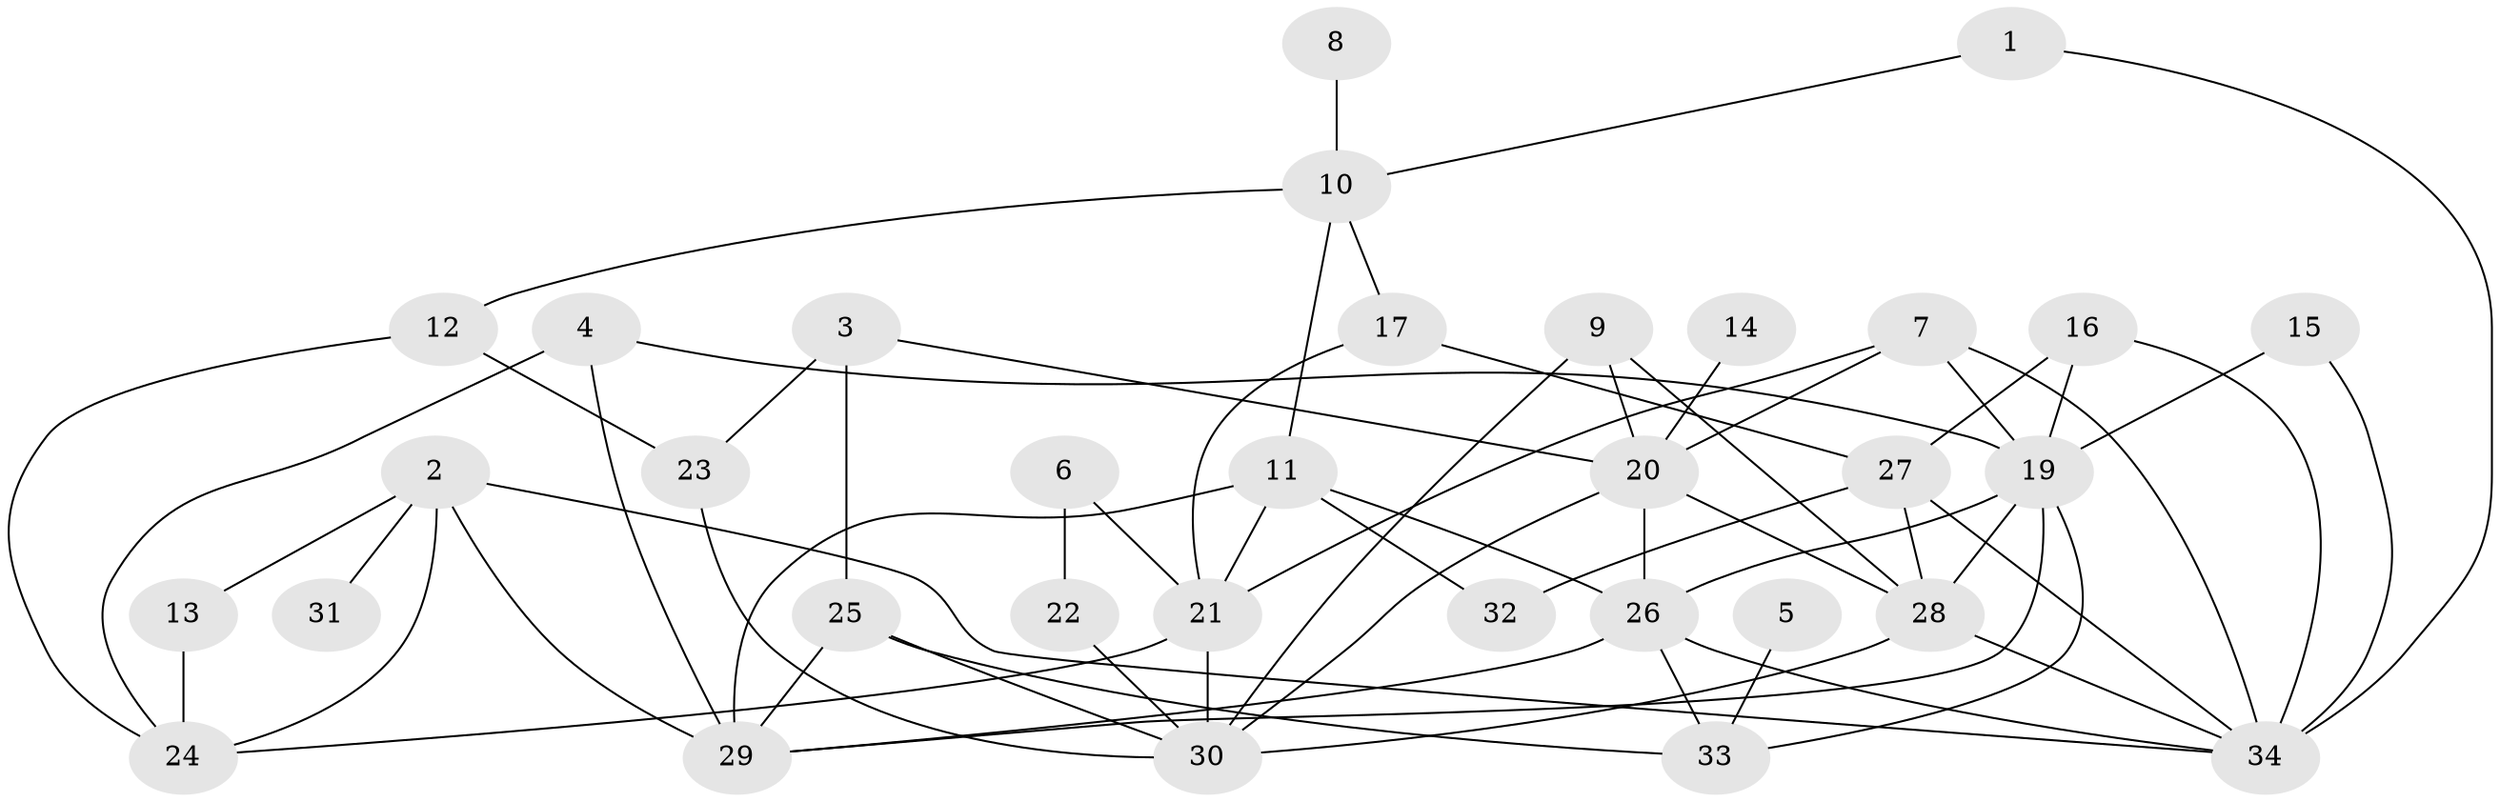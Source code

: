 // original degree distribution, {2: 0.25, 3: 0.27941176470588236, 4: 0.14705882352941177, 5: 0.10294117647058823, 1: 0.1323529411764706, 6: 0.04411764705882353, 8: 0.014705882352941176, 0: 0.014705882352941176, 7: 0.014705882352941176}
// Generated by graph-tools (version 1.1) at 2025/25/03/09/25 03:25:23]
// undirected, 33 vertices, 64 edges
graph export_dot {
graph [start="1"]
  node [color=gray90,style=filled];
  1;
  2;
  3;
  4;
  5;
  6;
  7;
  8;
  9;
  10;
  11;
  12;
  13;
  14;
  15;
  16;
  17;
  19;
  20;
  21;
  22;
  23;
  24;
  25;
  26;
  27;
  28;
  29;
  30;
  31;
  32;
  33;
  34;
  1 -- 10 [weight=1.0];
  1 -- 34 [weight=1.0];
  2 -- 13 [weight=1.0];
  2 -- 24 [weight=1.0];
  2 -- 29 [weight=1.0];
  2 -- 31 [weight=1.0];
  2 -- 34 [weight=1.0];
  3 -- 20 [weight=1.0];
  3 -- 23 [weight=1.0];
  3 -- 25 [weight=1.0];
  4 -- 19 [weight=1.0];
  4 -- 24 [weight=1.0];
  4 -- 29 [weight=3.0];
  5 -- 33 [weight=1.0];
  6 -- 21 [weight=1.0];
  6 -- 22 [weight=1.0];
  7 -- 19 [weight=1.0];
  7 -- 20 [weight=1.0];
  7 -- 21 [weight=1.0];
  7 -- 34 [weight=1.0];
  8 -- 10 [weight=1.0];
  9 -- 20 [weight=1.0];
  9 -- 28 [weight=1.0];
  9 -- 30 [weight=1.0];
  10 -- 11 [weight=1.0];
  10 -- 12 [weight=1.0];
  10 -- 17 [weight=1.0];
  11 -- 21 [weight=1.0];
  11 -- 26 [weight=1.0];
  11 -- 29 [weight=1.0];
  11 -- 32 [weight=1.0];
  12 -- 23 [weight=1.0];
  12 -- 24 [weight=1.0];
  13 -- 24 [weight=1.0];
  14 -- 20 [weight=1.0];
  15 -- 19 [weight=1.0];
  15 -- 34 [weight=1.0];
  16 -- 19 [weight=1.0];
  16 -- 27 [weight=1.0];
  16 -- 34 [weight=2.0];
  17 -- 21 [weight=1.0];
  17 -- 27 [weight=1.0];
  19 -- 26 [weight=1.0];
  19 -- 28 [weight=1.0];
  19 -- 29 [weight=2.0];
  19 -- 33 [weight=1.0];
  20 -- 26 [weight=1.0];
  20 -- 28 [weight=1.0];
  20 -- 30 [weight=1.0];
  21 -- 24 [weight=1.0];
  21 -- 30 [weight=1.0];
  22 -- 30 [weight=1.0];
  23 -- 30 [weight=1.0];
  25 -- 29 [weight=1.0];
  25 -- 30 [weight=1.0];
  25 -- 33 [weight=1.0];
  26 -- 29 [weight=1.0];
  26 -- 33 [weight=1.0];
  26 -- 34 [weight=1.0];
  27 -- 28 [weight=2.0];
  27 -- 32 [weight=1.0];
  27 -- 34 [weight=1.0];
  28 -- 30 [weight=1.0];
  28 -- 34 [weight=1.0];
}
